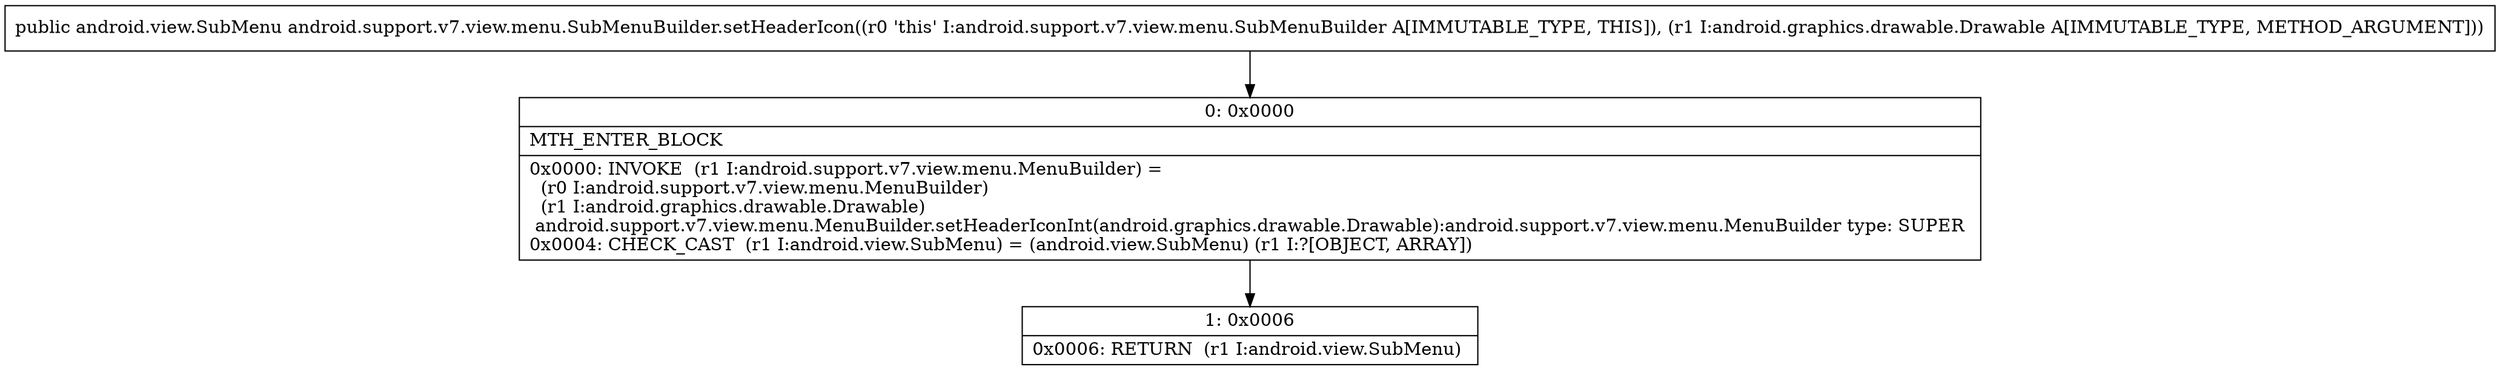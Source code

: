 digraph "CFG forandroid.support.v7.view.menu.SubMenuBuilder.setHeaderIcon(Landroid\/graphics\/drawable\/Drawable;)Landroid\/view\/SubMenu;" {
Node_0 [shape=record,label="{0\:\ 0x0000|MTH_ENTER_BLOCK\l|0x0000: INVOKE  (r1 I:android.support.v7.view.menu.MenuBuilder) = \l  (r0 I:android.support.v7.view.menu.MenuBuilder)\l  (r1 I:android.graphics.drawable.Drawable)\l android.support.v7.view.menu.MenuBuilder.setHeaderIconInt(android.graphics.drawable.Drawable):android.support.v7.view.menu.MenuBuilder type: SUPER \l0x0004: CHECK_CAST  (r1 I:android.view.SubMenu) = (android.view.SubMenu) (r1 I:?[OBJECT, ARRAY]) \l}"];
Node_1 [shape=record,label="{1\:\ 0x0006|0x0006: RETURN  (r1 I:android.view.SubMenu) \l}"];
MethodNode[shape=record,label="{public android.view.SubMenu android.support.v7.view.menu.SubMenuBuilder.setHeaderIcon((r0 'this' I:android.support.v7.view.menu.SubMenuBuilder A[IMMUTABLE_TYPE, THIS]), (r1 I:android.graphics.drawable.Drawable A[IMMUTABLE_TYPE, METHOD_ARGUMENT])) }"];
MethodNode -> Node_0;
Node_0 -> Node_1;
}

